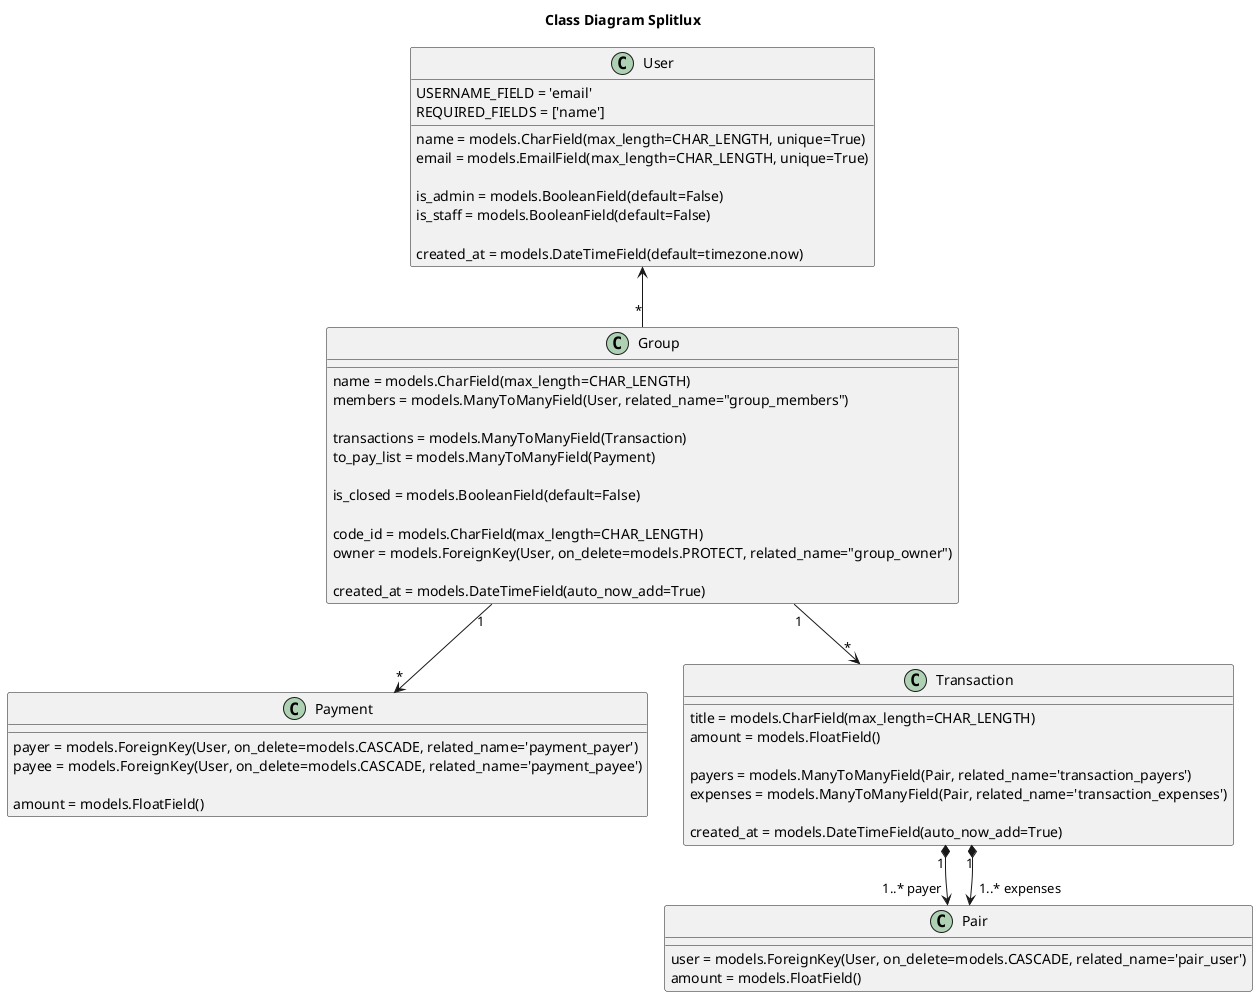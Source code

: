@startuml
title Class Diagram Splitlux

class User {
    USERNAME_FIELD = 'email'
    REQUIRED_FIELDS = ['name']
    name = models.CharField(max_length=CHAR_LENGTH, unique=True)
    email = models.EmailField(max_length=CHAR_LENGTH, unique=True)

    is_admin = models.BooleanField(default=False)
    is_staff = models.BooleanField(default=False)

    created_at = models.DateTimeField(default=timezone.now)
}

class Group {
    name = models.CharField(max_length=CHAR_LENGTH)
    members = models.ManyToManyField(User, related_name="group_members")

    transactions = models.ManyToManyField(Transaction)
    to_pay_list = models.ManyToManyField(Payment)

    is_closed = models.BooleanField(default=False)

    code_id = models.CharField(max_length=CHAR_LENGTH)
    owner = models.ForeignKey(User, on_delete=models.PROTECT, related_name="group_owner")
  
    created_at = models.DateTimeField(auto_now_add=True)
}

class Payment {
    payer = models.ForeignKey(User, on_delete=models.CASCADE, related_name='payment_payer')
    payee = models.ForeignKey(User, on_delete=models.CASCADE, related_name='payment_payee')

    amount = models.FloatField()
}

class Transaction {
    title = models.CharField(max_length=CHAR_LENGTH)
    amount = models.FloatField()

    payers = models.ManyToManyField(Pair, related_name='transaction_payers')
    expenses = models.ManyToManyField(Pair, related_name='transaction_expenses')

    created_at = models.DateTimeField(auto_now_add=True)
}

class Pair {
    user = models.ForeignKey(User, on_delete=models.CASCADE, related_name='pair_user')
    amount = models.FloatField()
}




Group "*" -up-> User
Group "1"-->"*" Transaction
Group "1"-->"*" Payment
Transaction "1"*-->"1..* payer" Pair
Transaction "1"*-->"1..* expenses" Pair

@enduml